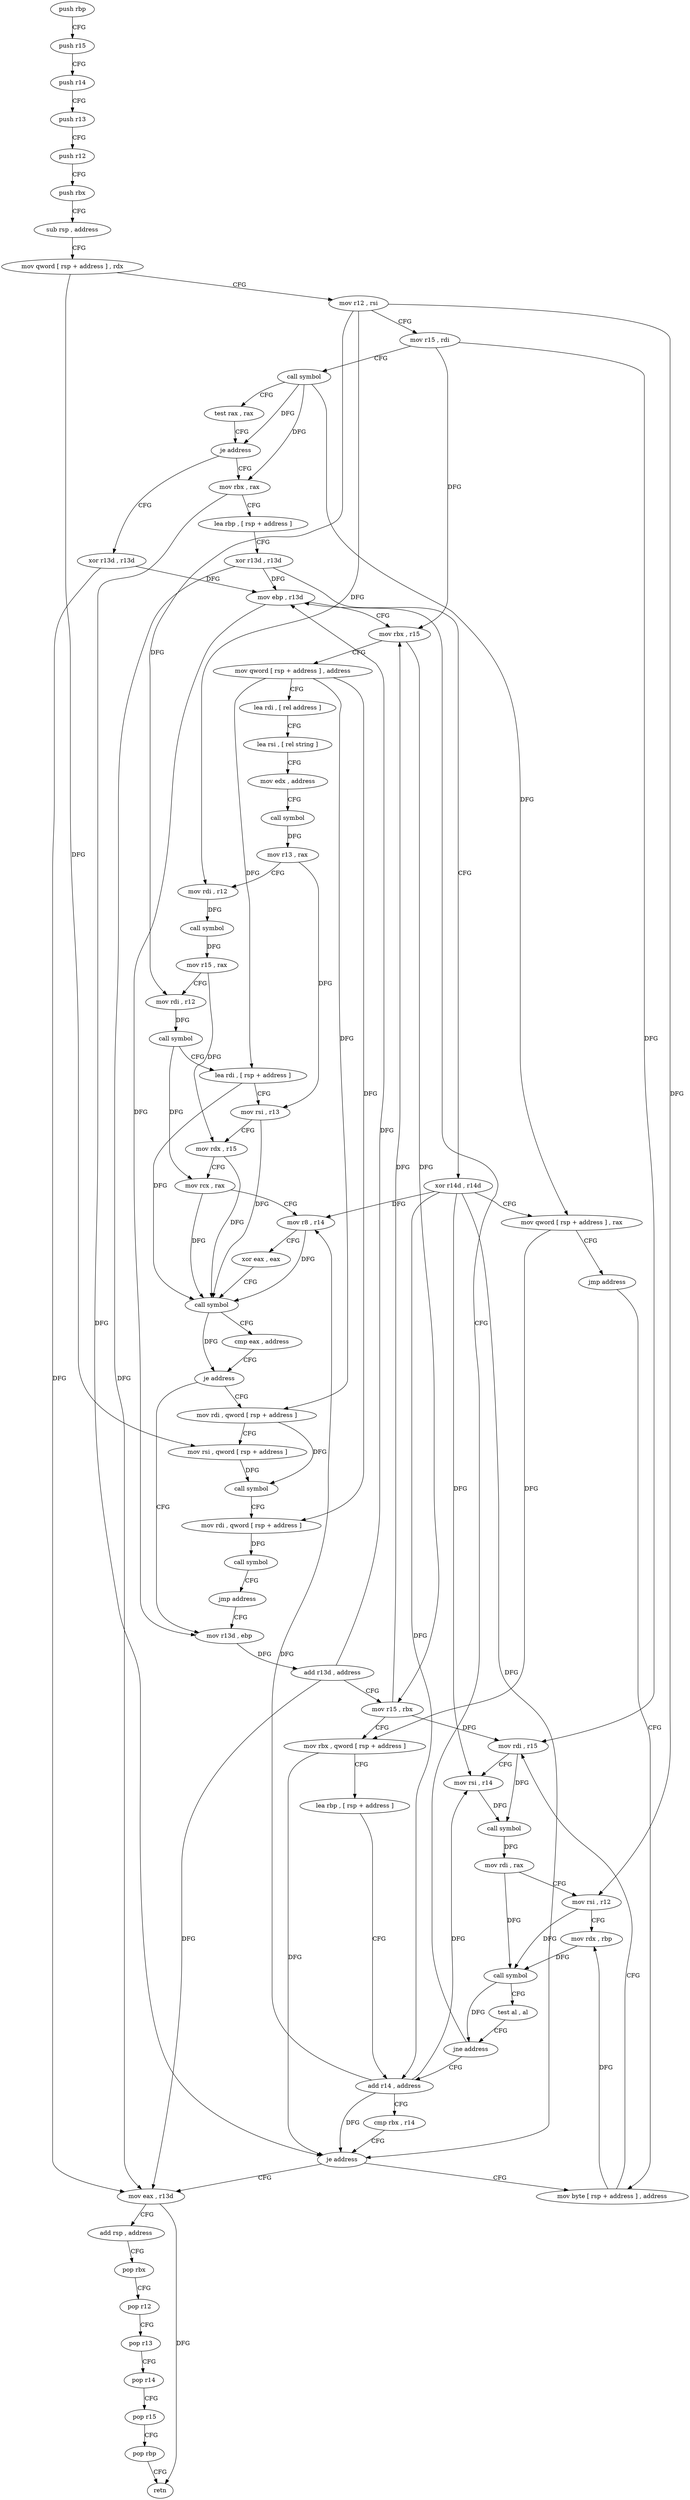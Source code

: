 digraph "func" {
"113792" [label = "push rbp" ]
"113793" [label = "push r15" ]
"113795" [label = "push r14" ]
"113797" [label = "push r13" ]
"113799" [label = "push r12" ]
"113801" [label = "push rbx" ]
"113802" [label = "sub rsp , address" ]
"113806" [label = "mov qword [ rsp + address ] , rdx" ]
"113811" [label = "mov r12 , rsi" ]
"113814" [label = "mov r15 , rdi" ]
"113817" [label = "call symbol" ]
"113822" [label = "test rax , rax" ]
"113825" [label = "je address" ]
"114047" [label = "xor r13d , r13d" ]
"113831" [label = "mov rbx , rax" ]
"114050" [label = "mov eax , r13d" ]
"113834" [label = "lea rbp , [ rsp + address ]" ]
"113839" [label = "xor r13d , r13d" ]
"113842" [label = "xor r14d , r14d" ]
"113845" [label = "mov qword [ rsp + address ] , rax" ]
"113850" [label = "jmp address" ]
"113889" [label = "mov byte [ rsp + address ] , address" ]
"113894" [label = "mov rdi , r15" ]
"113897" [label = "mov rsi , r14" ]
"113900" [label = "call symbol" ]
"113905" [label = "mov rdi , rax" ]
"113908" [label = "mov rsi , r12" ]
"113911" [label = "mov rdx , rbp" ]
"113914" [label = "call symbol" ]
"113919" [label = "test al , al" ]
"113921" [label = "jne address" ]
"113876" [label = "add r14 , address" ]
"113923" [label = "mov ebp , r13d" ]
"113880" [label = "cmp rbx , r14" ]
"113883" [label = "je address" ]
"113926" [label = "mov rbx , r15" ]
"113929" [label = "mov qword [ rsp + address ] , address" ]
"113938" [label = "lea rdi , [ rel address ]" ]
"113945" [label = "lea rsi , [ rel string ]" ]
"113952" [label = "mov edx , address" ]
"113957" [label = "call symbol" ]
"113962" [label = "mov r13 , rax" ]
"113965" [label = "mov rdi , r12" ]
"113968" [label = "call symbol" ]
"113973" [label = "mov r15 , rax" ]
"113976" [label = "mov rdi , r12" ]
"113979" [label = "call symbol" ]
"113984" [label = "lea rdi , [ rsp + address ]" ]
"113989" [label = "mov rsi , r13" ]
"113992" [label = "mov rdx , r15" ]
"113995" [label = "mov rcx , rax" ]
"113998" [label = "mov r8 , r14" ]
"114001" [label = "xor eax , eax" ]
"114003" [label = "call symbol" ]
"114008" [label = "cmp eax , address" ]
"114011" [label = "je address" ]
"113856" [label = "mov r13d , ebp" ]
"114017" [label = "mov rdi , qword [ rsp + address ]" ]
"114053" [label = "add rsp , address" ]
"114057" [label = "pop rbx" ]
"114058" [label = "pop r12" ]
"114060" [label = "pop r13" ]
"114062" [label = "pop r14" ]
"114064" [label = "pop r15" ]
"114066" [label = "pop rbp" ]
"114067" [label = "retn" ]
"113859" [label = "add r13d , address" ]
"113863" [label = "mov r15 , rbx" ]
"113866" [label = "mov rbx , qword [ rsp + address ]" ]
"113871" [label = "lea rbp , [ rsp + address ]" ]
"114022" [label = "mov rsi , qword [ rsp + address ]" ]
"114027" [label = "call symbol" ]
"114032" [label = "mov rdi , qword [ rsp + address ]" ]
"114037" [label = "call symbol" ]
"114042" [label = "jmp address" ]
"113792" -> "113793" [ label = "CFG" ]
"113793" -> "113795" [ label = "CFG" ]
"113795" -> "113797" [ label = "CFG" ]
"113797" -> "113799" [ label = "CFG" ]
"113799" -> "113801" [ label = "CFG" ]
"113801" -> "113802" [ label = "CFG" ]
"113802" -> "113806" [ label = "CFG" ]
"113806" -> "113811" [ label = "CFG" ]
"113806" -> "114022" [ label = "DFG" ]
"113811" -> "113814" [ label = "CFG" ]
"113811" -> "113908" [ label = "DFG" ]
"113811" -> "113965" [ label = "DFG" ]
"113811" -> "113976" [ label = "DFG" ]
"113814" -> "113817" [ label = "CFG" ]
"113814" -> "113894" [ label = "DFG" ]
"113814" -> "113926" [ label = "DFG" ]
"113817" -> "113822" [ label = "CFG" ]
"113817" -> "113825" [ label = "DFG" ]
"113817" -> "113831" [ label = "DFG" ]
"113817" -> "113845" [ label = "DFG" ]
"113822" -> "113825" [ label = "CFG" ]
"113825" -> "114047" [ label = "CFG" ]
"113825" -> "113831" [ label = "CFG" ]
"114047" -> "114050" [ label = "DFG" ]
"114047" -> "113923" [ label = "DFG" ]
"113831" -> "113834" [ label = "CFG" ]
"113831" -> "113883" [ label = "DFG" ]
"114050" -> "114053" [ label = "CFG" ]
"114050" -> "114067" [ label = "DFG" ]
"113834" -> "113839" [ label = "CFG" ]
"113839" -> "113842" [ label = "CFG" ]
"113839" -> "114050" [ label = "DFG" ]
"113839" -> "113923" [ label = "DFG" ]
"113842" -> "113845" [ label = "CFG" ]
"113842" -> "113897" [ label = "DFG" ]
"113842" -> "113876" [ label = "DFG" ]
"113842" -> "113883" [ label = "DFG" ]
"113842" -> "113998" [ label = "DFG" ]
"113845" -> "113850" [ label = "CFG" ]
"113845" -> "113866" [ label = "DFG" ]
"113850" -> "113889" [ label = "CFG" ]
"113889" -> "113894" [ label = "CFG" ]
"113889" -> "113911" [ label = "DFG" ]
"113894" -> "113897" [ label = "CFG" ]
"113894" -> "113900" [ label = "DFG" ]
"113897" -> "113900" [ label = "DFG" ]
"113900" -> "113905" [ label = "DFG" ]
"113905" -> "113908" [ label = "CFG" ]
"113905" -> "113914" [ label = "DFG" ]
"113908" -> "113911" [ label = "CFG" ]
"113908" -> "113914" [ label = "DFG" ]
"113911" -> "113914" [ label = "DFG" ]
"113914" -> "113919" [ label = "CFG" ]
"113914" -> "113921" [ label = "DFG" ]
"113919" -> "113921" [ label = "CFG" ]
"113921" -> "113876" [ label = "CFG" ]
"113921" -> "113923" [ label = "CFG" ]
"113876" -> "113880" [ label = "CFG" ]
"113876" -> "113897" [ label = "DFG" ]
"113876" -> "113883" [ label = "DFG" ]
"113876" -> "113998" [ label = "DFG" ]
"113923" -> "113926" [ label = "CFG" ]
"113923" -> "113856" [ label = "DFG" ]
"113880" -> "113883" [ label = "CFG" ]
"113883" -> "114050" [ label = "CFG" ]
"113883" -> "113889" [ label = "CFG" ]
"113926" -> "113929" [ label = "CFG" ]
"113926" -> "113863" [ label = "DFG" ]
"113929" -> "113938" [ label = "CFG" ]
"113929" -> "114017" [ label = "DFG" ]
"113929" -> "114032" [ label = "DFG" ]
"113929" -> "113984" [ label = "DFG" ]
"113938" -> "113945" [ label = "CFG" ]
"113945" -> "113952" [ label = "CFG" ]
"113952" -> "113957" [ label = "CFG" ]
"113957" -> "113962" [ label = "DFG" ]
"113962" -> "113965" [ label = "CFG" ]
"113962" -> "113989" [ label = "DFG" ]
"113965" -> "113968" [ label = "DFG" ]
"113968" -> "113973" [ label = "DFG" ]
"113973" -> "113976" [ label = "CFG" ]
"113973" -> "113992" [ label = "DFG" ]
"113976" -> "113979" [ label = "DFG" ]
"113979" -> "113984" [ label = "CFG" ]
"113979" -> "113995" [ label = "DFG" ]
"113984" -> "113989" [ label = "CFG" ]
"113984" -> "114003" [ label = "DFG" ]
"113989" -> "113992" [ label = "CFG" ]
"113989" -> "114003" [ label = "DFG" ]
"113992" -> "113995" [ label = "CFG" ]
"113992" -> "114003" [ label = "DFG" ]
"113995" -> "113998" [ label = "CFG" ]
"113995" -> "114003" [ label = "DFG" ]
"113998" -> "114001" [ label = "CFG" ]
"113998" -> "114003" [ label = "DFG" ]
"114001" -> "114003" [ label = "CFG" ]
"114003" -> "114008" [ label = "CFG" ]
"114003" -> "114011" [ label = "DFG" ]
"114008" -> "114011" [ label = "CFG" ]
"114011" -> "113856" [ label = "CFG" ]
"114011" -> "114017" [ label = "CFG" ]
"113856" -> "113859" [ label = "DFG" ]
"114017" -> "114022" [ label = "CFG" ]
"114017" -> "114027" [ label = "DFG" ]
"114053" -> "114057" [ label = "CFG" ]
"114057" -> "114058" [ label = "CFG" ]
"114058" -> "114060" [ label = "CFG" ]
"114060" -> "114062" [ label = "CFG" ]
"114062" -> "114064" [ label = "CFG" ]
"114064" -> "114066" [ label = "CFG" ]
"114066" -> "114067" [ label = "CFG" ]
"113859" -> "113863" [ label = "CFG" ]
"113859" -> "114050" [ label = "DFG" ]
"113859" -> "113923" [ label = "DFG" ]
"113863" -> "113866" [ label = "CFG" ]
"113863" -> "113894" [ label = "DFG" ]
"113863" -> "113926" [ label = "DFG" ]
"113866" -> "113871" [ label = "CFG" ]
"113866" -> "113883" [ label = "DFG" ]
"113871" -> "113876" [ label = "CFG" ]
"114022" -> "114027" [ label = "DFG" ]
"114027" -> "114032" [ label = "CFG" ]
"114032" -> "114037" [ label = "DFG" ]
"114037" -> "114042" [ label = "CFG" ]
"114042" -> "113856" [ label = "CFG" ]
}
